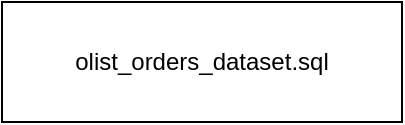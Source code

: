 <mxfile>
    <diagram id="AnROO4Lxa4XF0h-uPx9q" name="Page-1">
        <mxGraphModel dx="872" dy="464" grid="1" gridSize="10" guides="1" tooltips="1" connect="1" arrows="1" fold="1" page="1" pageScale="1" pageWidth="850" pageHeight="1100" math="0" shadow="0">
            <root>
                <mxCell id="0"/>
                <mxCell id="1" parent="0"/>
                <mxCell id="2" value="olist_orders_dataset.sql" style="rounded=0;whiteSpace=wrap;html=1;" vertex="1" parent="1">
                    <mxGeometry x="150" y="120" width="200" height="60" as="geometry"/>
                </mxCell>
            </root>
        </mxGraphModel>
    </diagram>
</mxfile>